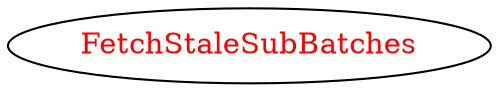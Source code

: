 digraph dependencyGraph {
 concentrate=true;
 ranksep="2.0";
 rankdir="LR"; 
 splines="ortho";
"FetchStaleSubBatches" [fontcolor="red"];
}